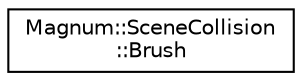 digraph "圖形化之類別階層"
{
  edge [fontname="Helvetica",fontsize="10",labelfontname="Helvetica",labelfontsize="10"];
  node [fontname="Helvetica",fontsize="10",shape=record];
  rankdir="LR";
  Node1 [label="Magnum::SceneCollision\l::Brush",height=0.2,width=0.4,color="black", fillcolor="white", style="filled",URL="$class_magnum_1_1_scene_collision_1_1_brush.html"];
}
